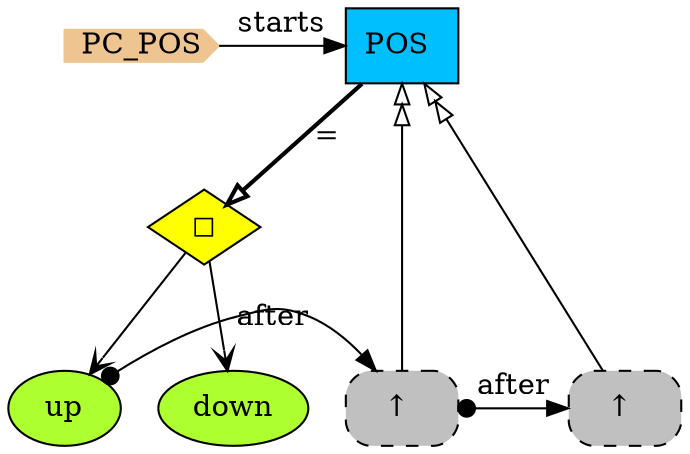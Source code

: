 digraph {
StartN_ [shape = cds,color=burlywood2,style=filled,height=.2,width=.2, label =PC_POS];
OpPos [shape=diamond,fillcolor=yellow,style = filled,label="◻︎"];
up [shape=ellipse,fillcolor=greenyellow,style = filled,label="up"];
RefPOS2 [shape=rectangle,fillcolor=gray,style="rounded,filled,dashed",label="↑ "];
RefPOS [shape=rectangle,fillcolor=gray,style="rounded,filled,dashed",label="↑ "];
down [shape=ellipse,fillcolor=greenyellow,style = filled,label="down"];
POS [shape=box,fillcolor=deepskyblue,style = filled,label="POS "];

{rank=same;RefPOS2,RefPOS,up}
{rank=same;POS,StartN_}

up->RefPOS[arrowtail=dot,dir=both,label="after"];
RefPOS->POS[arrowhead="normalnormal",fillcolor=white,label=" "];
OpPos->down[arrowhead="open"];
POS->OpPos[arrowhead="onormal",penwidth=2,label="="];
StartN_->POS[label="starts"];
OpPos->up[arrowhead="open"];
RefPOS2->POS[arrowhead="normalnormal",fillcolor=white,label=" "];
RefPOS->RefPOS2[arrowtail=dot,dir=both,label="after"];
}